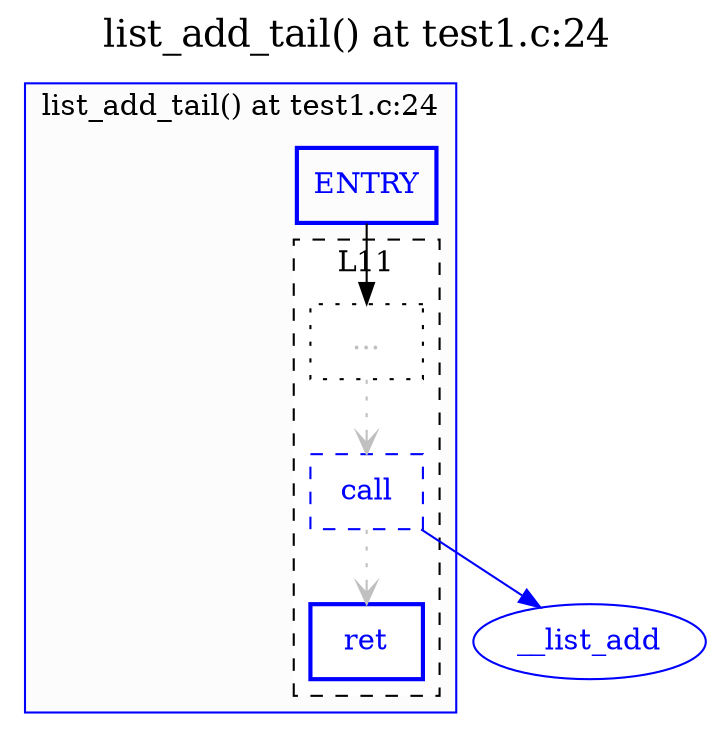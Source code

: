digraph "list_add_tail() at test1.c:24" {
	label=<<FONT POINT-SIZE="18">list_add_tail() at test1.c:24</FONT>>;
	labelloc=t;
subgraph "clusterlist_add_tail.L11" {
	label="list_add_tail() at test1.c:24";
	color=blue;
	bgcolor=gray99;
	URL="test1.c.svg";
	"list_add_tail..1" [shape=box, color=blue, fontcolor=blue, style=bold, label=ENTRY];
	"list_add_tail..1" -> "list_add_tail.L11.0" [color=black];
subgraph "clusterlist_add_tail::L11" {
	label="L11";
	color=black;
	bgcolor=white;
	style=dashed;
	URL="";
	"list_add_tail.L11.0" [shape=box, color=black, fontcolor=gray, style=dotted, label="..."];
	"list_add_tail.L11.0" -> "list_add_tail.L11.1" [color=gray, style=dotted, arrowhead=open];
	"list_add_tail.L11.1" [shape=box, color=blue, fontcolor=blue, style=dashed, label=call];
	"list_add_tail.L11.1" -> "list_add_tail.L11.2" [color=gray, style=dotted, arrowhead=open];
	"list_add_tail.L11.2" [shape=box, color=blue, fontcolor=blue, style=bold, label=ret];
}
}
	"list_add_tail.__list_add" [label="__list_add", URL="test1.c-__list_add.svg", color=blue, fontcolor=blue];
	"list_add_tail.L11.1" -> "list_add_tail.__list_add" [color=blue];
}
